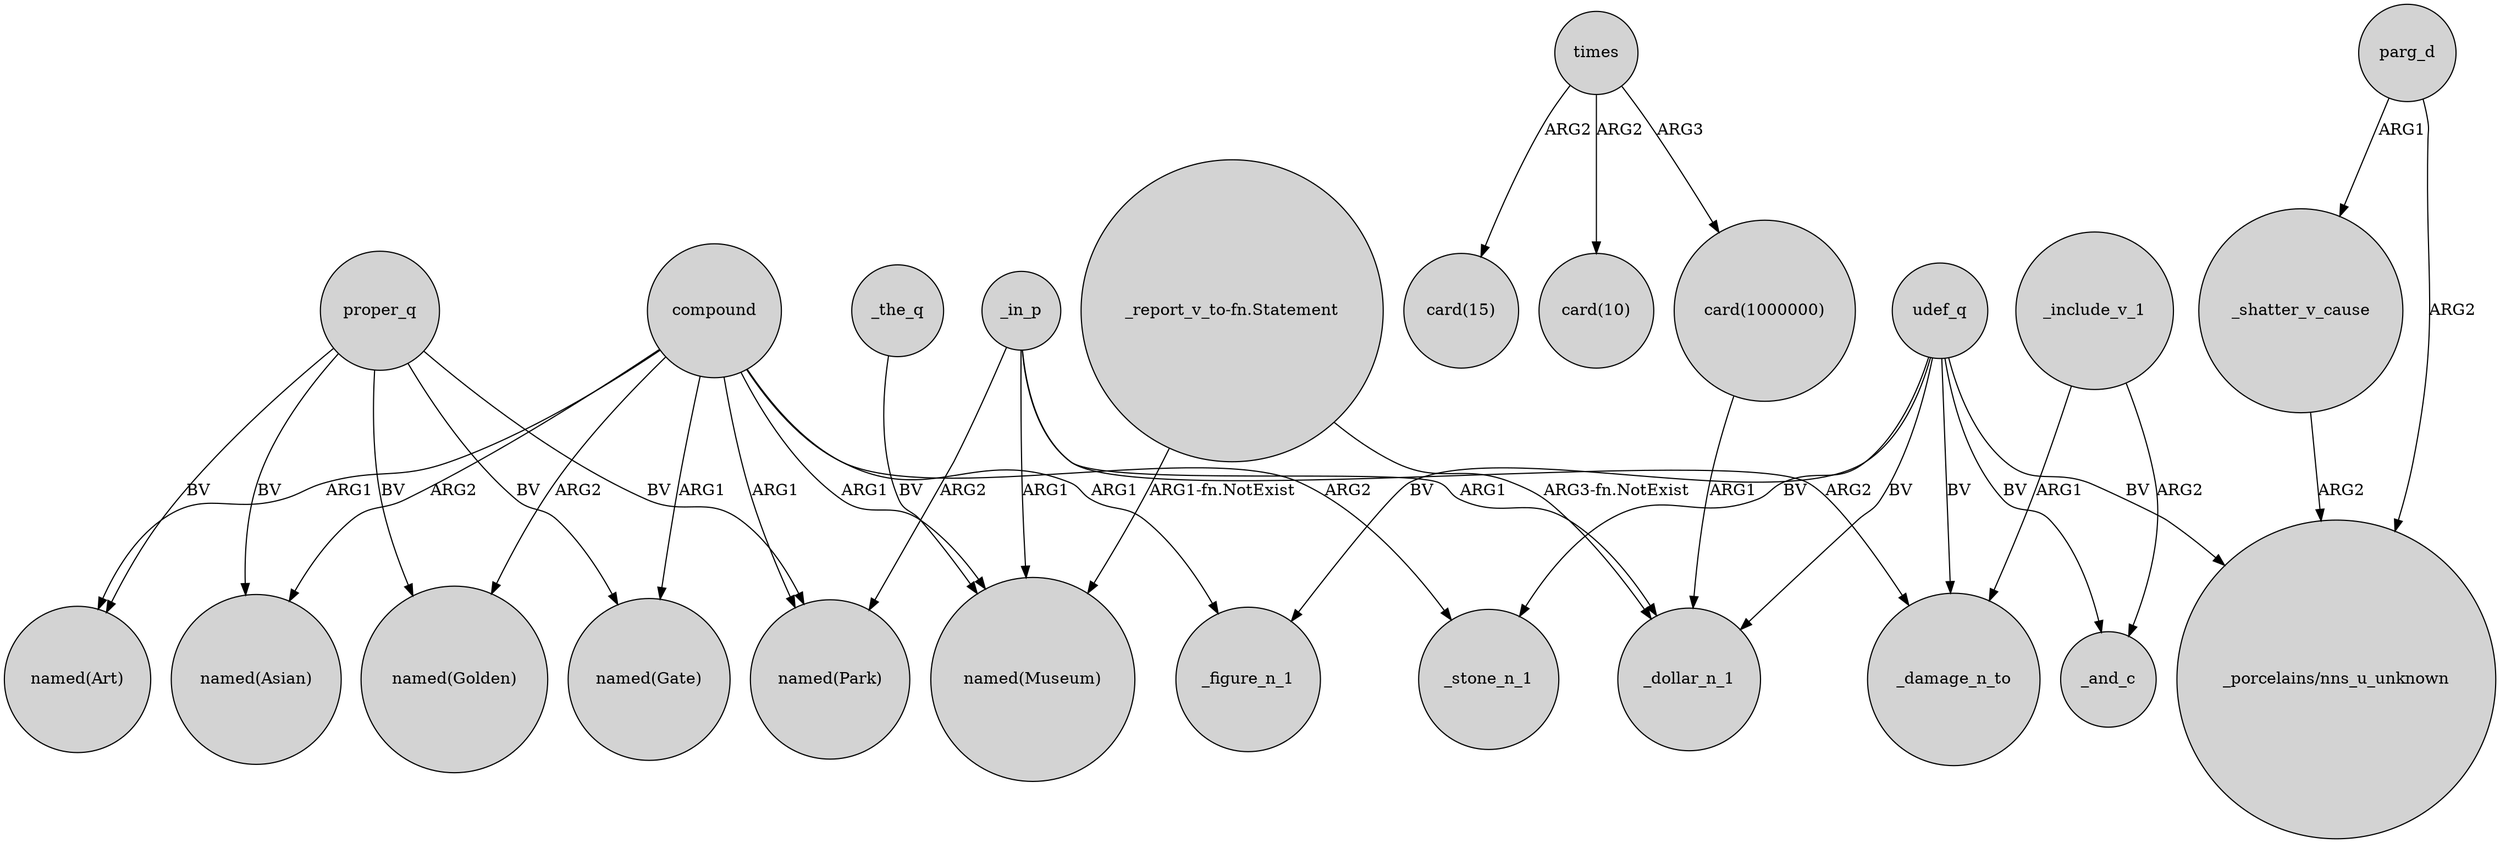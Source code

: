 digraph {
	node [shape=circle style=filled]
	compound -> "named(Golden)" [label=ARG2]
	_include_v_1 -> _and_c [label=ARG2]
	"card(1000000)" -> _dollar_n_1 [label=ARG1]
	parg_d -> "_porcelains/nns_u_unknown" [label=ARG2]
	compound -> _stone_n_1 [label=ARG2]
	_include_v_1 -> _damage_n_to [label=ARG1]
	times -> "card(15)" [label=ARG2]
	compound -> "named(Art)" [label=ARG1]
	_in_p -> _damage_n_to [label=ARG2]
	_shatter_v_cause -> "_porcelains/nns_u_unknown" [label=ARG2]
	"_report_v_to-fn.Statement" -> _dollar_n_1 [label="ARG3-fn.NotExist"]
	udef_q -> "_porcelains/nns_u_unknown" [label=BV]
	proper_q -> "named(Golden)" [label=BV]
	proper_q -> "named(Park)" [label=BV]
	proper_q -> "named(Art)" [label=BV]
	_in_p -> "named(Museum)" [label=ARG1]
	_in_p -> "named(Park)" [label=ARG2]
	"_report_v_to-fn.Statement" -> "named(Museum)" [label="ARG1-fn.NotExist"]
	times -> "card(1000000)" [label=ARG3]
	udef_q -> _damage_n_to [label=BV]
	times -> "card(10)" [label=ARG2]
	udef_q -> _figure_n_1 [label=BV]
	compound -> "named(Museum)" [label=ARG1]
	udef_q -> _stone_n_1 [label=BV]
	_in_p -> _dollar_n_1 [label=ARG1]
	proper_q -> "named(Gate)" [label=BV]
	compound -> "named(Park)" [label=ARG1]
	compound -> "named(Gate)" [label=ARG1]
	compound -> "named(Asian)" [label=ARG2]
	proper_q -> "named(Asian)" [label=BV]
	udef_q -> _and_c [label=BV]
	parg_d -> _shatter_v_cause [label=ARG1]
	udef_q -> _dollar_n_1 [label=BV]
	_the_q -> "named(Museum)" [label=BV]
	compound -> _figure_n_1 [label=ARG1]
}
